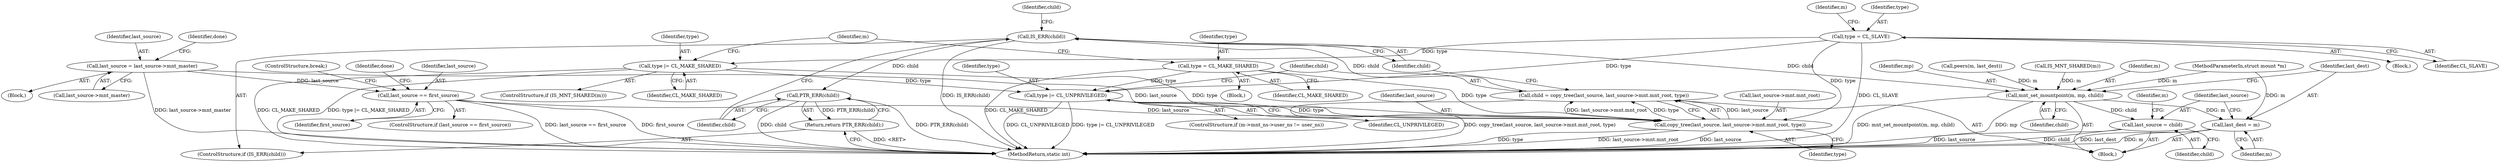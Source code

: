 digraph "0_linux_d29216842a85c7970c536108e093963f02714498_5@pointer" {
"1000226" [label="(Call,IS_ERR(child))"];
"1000215" [label="(Call,child = copy_tree(last_source, last_source->mnt.mnt_root, type))"];
"1000217" [label="(Call,copy_tree(last_source, last_source->mnt.mnt_root, type))"];
"1000188" [label="(Call,last_source = last_source->mnt_master)"];
"1000170" [label="(Call,last_source == first_source)"];
"1000132" [label="(Call,type = CL_MAKE_SHARED)"];
"1000212" [label="(Call,type |= CL_UNPRIVILEGED)"];
"1000195" [label="(Call,type = CL_SLAVE)"];
"1000201" [label="(Call,type |= CL_MAKE_SHARED)"];
"1000229" [label="(Call,PTR_ERR(child))"];
"1000228" [label="(Return,return PTR_ERR(child);)"];
"1000238" [label="(Call,mnt_set_mountpoint(m, mp, child))"];
"1000242" [label="(Call,last_dest = m)"];
"1000245" [label="(Call,last_source = child)"];
"1000240" [label="(Identifier,mp)"];
"1000105" [label="(MethodParameterIn,struct mount *m)"];
"1000189" [label="(Identifier,last_source)"];
"1000238" [label="(Call,mnt_set_mountpoint(m, mp, child))"];
"1000219" [label="(Call,last_source->mnt.mnt_root)"];
"1000171" [label="(Identifier,last_source)"];
"1000195" [label="(Call,type = CL_SLAVE)"];
"1000202" [label="(Identifier,type)"];
"1000216" [label="(Identifier,child)"];
"1000251" [label="(Identifier,m)"];
"1000131" [label="(Block,)"];
"1000136" [label="(Block,)"];
"1000198" [label="(ControlStructure,if (IS_MNT_SHARED(m)))"];
"1000200" [label="(Identifier,m)"];
"1000197" [label="(Identifier,CL_SLAVE)"];
"1000230" [label="(Identifier,child)"];
"1000273" [label="(MethodReturn,static int)"];
"1000169" [label="(ControlStructure,if (last_source == first_source))"];
"1000227" [label="(Identifier,child)"];
"1000128" [label="(Call,peers(m, last_dest))"];
"1000170" [label="(Call,last_source == first_source)"];
"1000228" [label="(Return,return PTR_ERR(child);)"];
"1000134" [label="(Identifier,CL_MAKE_SHARED)"];
"1000224" [label="(Identifier,type)"];
"1000133" [label="(Identifier,type)"];
"1000201" [label="(Call,type |= CL_MAKE_SHARED)"];
"1000204" [label="(ControlStructure,if (m->mnt_ns->user_ns != user_ns))"];
"1000212" [label="(Call,type |= CL_UNPRIVILEGED)"];
"1000208" [label="(Identifier,m)"];
"1000196" [label="(Identifier,type)"];
"1000218" [label="(Identifier,last_source)"];
"1000226" [label="(Call,IS_ERR(child))"];
"1000188" [label="(Call,last_source = last_source->mnt_master)"];
"1000194" [label="(Identifier,done)"];
"1000247" [label="(Identifier,child)"];
"1000214" [label="(Identifier,CL_UNPRIVILEGED)"];
"1000215" [label="(Call,child = copy_tree(last_source, last_source->mnt.mnt_root, type))"];
"1000234" [label="(Identifier,child)"];
"1000173" [label="(ControlStructure,break;)"];
"1000203" [label="(Identifier,CL_MAKE_SHARED)"];
"1000245" [label="(Call,last_source = child)"];
"1000246" [label="(Identifier,last_source)"];
"1000213" [label="(Identifier,type)"];
"1000162" [label="(Block,)"];
"1000244" [label="(Identifier,m)"];
"1000225" [label="(ControlStructure,if (IS_ERR(child)))"];
"1000190" [label="(Call,last_source->mnt_master)"];
"1000243" [label="(Identifier,last_dest)"];
"1000175" [label="(Identifier,done)"];
"1000242" [label="(Call,last_dest = m)"];
"1000241" [label="(Identifier,child)"];
"1000199" [label="(Call,IS_MNT_SHARED(m))"];
"1000229" [label="(Call,PTR_ERR(child))"];
"1000217" [label="(Call,copy_tree(last_source, last_source->mnt.mnt_root, type))"];
"1000106" [label="(Block,)"];
"1000172" [label="(Identifier,first_source)"];
"1000132" [label="(Call,type = CL_MAKE_SHARED)"];
"1000239" [label="(Identifier,m)"];
"1000226" -> "1000225"  [label="AST: "];
"1000226" -> "1000227"  [label="CFG: "];
"1000227" -> "1000226"  [label="AST: "];
"1000230" -> "1000226"  [label="CFG: "];
"1000234" -> "1000226"  [label="CFG: "];
"1000226" -> "1000273"  [label="DDG: IS_ERR(child)"];
"1000215" -> "1000226"  [label="DDG: child"];
"1000226" -> "1000229"  [label="DDG: child"];
"1000226" -> "1000238"  [label="DDG: child"];
"1000215" -> "1000106"  [label="AST: "];
"1000215" -> "1000217"  [label="CFG: "];
"1000216" -> "1000215"  [label="AST: "];
"1000217" -> "1000215"  [label="AST: "];
"1000227" -> "1000215"  [label="CFG: "];
"1000215" -> "1000273"  [label="DDG: copy_tree(last_source, last_source->mnt.mnt_root, type)"];
"1000217" -> "1000215"  [label="DDG: last_source"];
"1000217" -> "1000215"  [label="DDG: last_source->mnt.mnt_root"];
"1000217" -> "1000215"  [label="DDG: type"];
"1000217" -> "1000224"  [label="CFG: "];
"1000218" -> "1000217"  [label="AST: "];
"1000219" -> "1000217"  [label="AST: "];
"1000224" -> "1000217"  [label="AST: "];
"1000217" -> "1000273"  [label="DDG: last_source->mnt.mnt_root"];
"1000217" -> "1000273"  [label="DDG: last_source"];
"1000217" -> "1000273"  [label="DDG: type"];
"1000188" -> "1000217"  [label="DDG: last_source"];
"1000170" -> "1000217"  [label="DDG: last_source"];
"1000132" -> "1000217"  [label="DDG: type"];
"1000212" -> "1000217"  [label="DDG: type"];
"1000195" -> "1000217"  [label="DDG: type"];
"1000201" -> "1000217"  [label="DDG: type"];
"1000188" -> "1000162"  [label="AST: "];
"1000188" -> "1000190"  [label="CFG: "];
"1000189" -> "1000188"  [label="AST: "];
"1000190" -> "1000188"  [label="AST: "];
"1000194" -> "1000188"  [label="CFG: "];
"1000188" -> "1000273"  [label="DDG: last_source->mnt_master"];
"1000188" -> "1000170"  [label="DDG: last_source"];
"1000170" -> "1000169"  [label="AST: "];
"1000170" -> "1000172"  [label="CFG: "];
"1000171" -> "1000170"  [label="AST: "];
"1000172" -> "1000170"  [label="AST: "];
"1000173" -> "1000170"  [label="CFG: "];
"1000175" -> "1000170"  [label="CFG: "];
"1000170" -> "1000273"  [label="DDG: first_source"];
"1000170" -> "1000273"  [label="DDG: last_source == first_source"];
"1000132" -> "1000131"  [label="AST: "];
"1000132" -> "1000134"  [label="CFG: "];
"1000133" -> "1000132"  [label="AST: "];
"1000134" -> "1000132"  [label="AST: "];
"1000208" -> "1000132"  [label="CFG: "];
"1000132" -> "1000273"  [label="DDG: CL_MAKE_SHARED"];
"1000132" -> "1000212"  [label="DDG: type"];
"1000212" -> "1000204"  [label="AST: "];
"1000212" -> "1000214"  [label="CFG: "];
"1000213" -> "1000212"  [label="AST: "];
"1000214" -> "1000212"  [label="AST: "];
"1000216" -> "1000212"  [label="CFG: "];
"1000212" -> "1000273"  [label="DDG: CL_UNPRIVILEGED"];
"1000212" -> "1000273"  [label="DDG: type |= CL_UNPRIVILEGED"];
"1000195" -> "1000212"  [label="DDG: type"];
"1000201" -> "1000212"  [label="DDG: type"];
"1000195" -> "1000136"  [label="AST: "];
"1000195" -> "1000197"  [label="CFG: "];
"1000196" -> "1000195"  [label="AST: "];
"1000197" -> "1000195"  [label="AST: "];
"1000200" -> "1000195"  [label="CFG: "];
"1000195" -> "1000273"  [label="DDG: CL_SLAVE"];
"1000195" -> "1000201"  [label="DDG: type"];
"1000201" -> "1000198"  [label="AST: "];
"1000201" -> "1000203"  [label="CFG: "];
"1000202" -> "1000201"  [label="AST: "];
"1000203" -> "1000201"  [label="AST: "];
"1000208" -> "1000201"  [label="CFG: "];
"1000201" -> "1000273"  [label="DDG: type |= CL_MAKE_SHARED"];
"1000201" -> "1000273"  [label="DDG: CL_MAKE_SHARED"];
"1000229" -> "1000228"  [label="AST: "];
"1000229" -> "1000230"  [label="CFG: "];
"1000230" -> "1000229"  [label="AST: "];
"1000228" -> "1000229"  [label="CFG: "];
"1000229" -> "1000273"  [label="DDG: PTR_ERR(child)"];
"1000229" -> "1000273"  [label="DDG: child"];
"1000229" -> "1000228"  [label="DDG: PTR_ERR(child)"];
"1000228" -> "1000225"  [label="AST: "];
"1000273" -> "1000228"  [label="CFG: "];
"1000228" -> "1000273"  [label="DDG: <RET>"];
"1000238" -> "1000106"  [label="AST: "];
"1000238" -> "1000241"  [label="CFG: "];
"1000239" -> "1000238"  [label="AST: "];
"1000240" -> "1000238"  [label="AST: "];
"1000241" -> "1000238"  [label="AST: "];
"1000243" -> "1000238"  [label="CFG: "];
"1000238" -> "1000273"  [label="DDG: mp"];
"1000238" -> "1000273"  [label="DDG: mnt_set_mountpoint(m, mp, child)"];
"1000199" -> "1000238"  [label="DDG: m"];
"1000128" -> "1000238"  [label="DDG: m"];
"1000105" -> "1000238"  [label="DDG: m"];
"1000238" -> "1000242"  [label="DDG: m"];
"1000238" -> "1000245"  [label="DDG: child"];
"1000242" -> "1000106"  [label="AST: "];
"1000242" -> "1000244"  [label="CFG: "];
"1000243" -> "1000242"  [label="AST: "];
"1000244" -> "1000242"  [label="AST: "];
"1000246" -> "1000242"  [label="CFG: "];
"1000242" -> "1000273"  [label="DDG: m"];
"1000242" -> "1000273"  [label="DDG: last_dest"];
"1000105" -> "1000242"  [label="DDG: m"];
"1000245" -> "1000106"  [label="AST: "];
"1000245" -> "1000247"  [label="CFG: "];
"1000246" -> "1000245"  [label="AST: "];
"1000247" -> "1000245"  [label="AST: "];
"1000251" -> "1000245"  [label="CFG: "];
"1000245" -> "1000273"  [label="DDG: last_source"];
"1000245" -> "1000273"  [label="DDG: child"];
}
